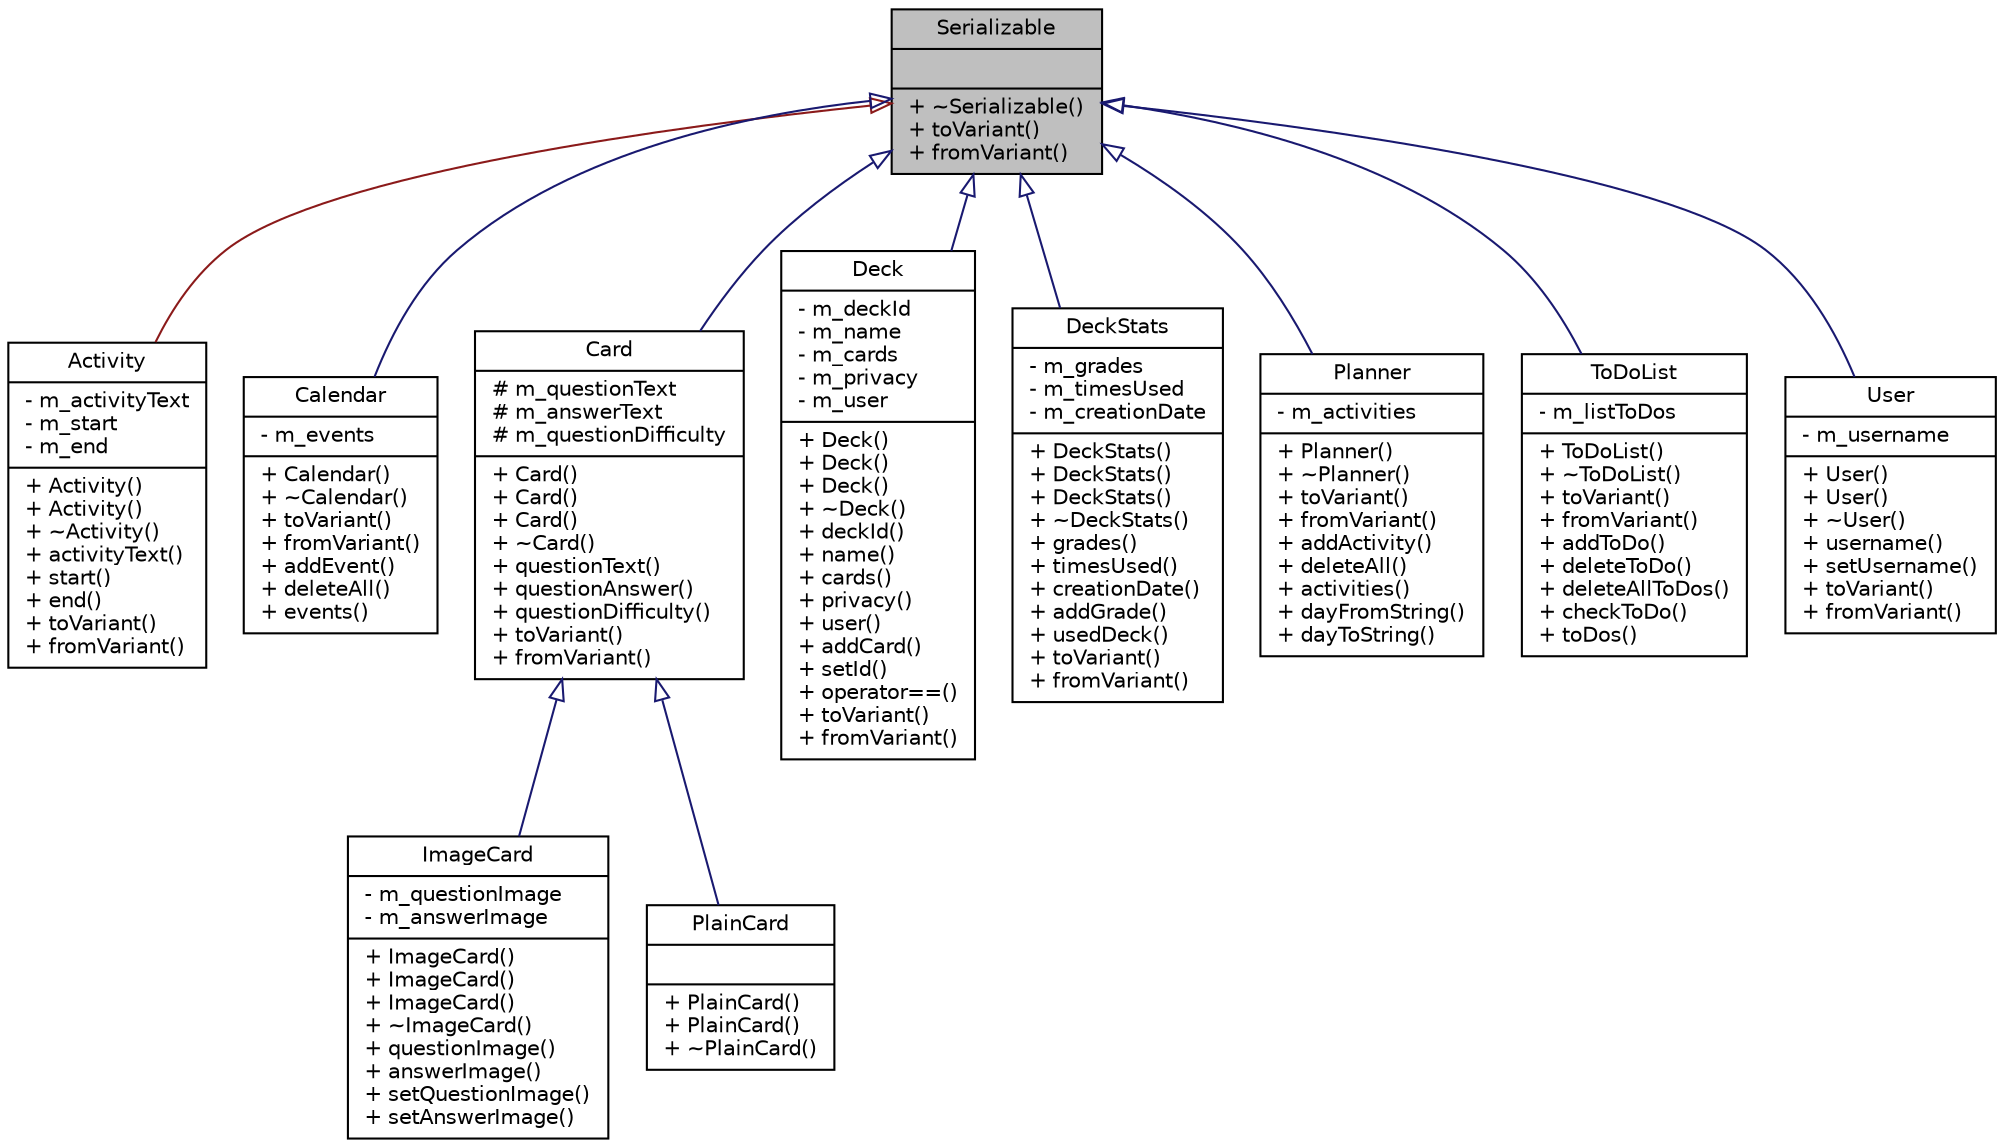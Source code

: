 digraph "Serializable"
{
 // LATEX_PDF_SIZE
  edge [fontname="Helvetica",fontsize="10",labelfontname="Helvetica",labelfontsize="10"];
  node [fontname="Helvetica",fontsize="10",shape=record];
  Node1 [label="{Serializable\n||+ ~Serializable()\l+ toVariant()\l+ fromVariant()\l}",height=0.2,width=0.4,color="black", fillcolor="grey75", style="filled", fontcolor="black",tooltip=" "];
  Node1 -> Node2 [dir="back",color="firebrick4",fontsize="10",style="solid",arrowtail="onormal",fontname="Helvetica"];
  Node2 [label="{Activity\n|- m_activityText\l- m_start\l- m_end\l|+ Activity()\l+ Activity()\l+ ~Activity()\l+ activityText()\l+ start()\l+ end()\l+ toVariant()\l+ fromVariant()\l}",height=0.2,width=0.4,color="black", fillcolor="white", style="filled",URL="$classActivity.html",tooltip=" "];
  Node1 -> Node3 [dir="back",color="midnightblue",fontsize="10",style="solid",arrowtail="onormal",fontname="Helvetica"];
  Node3 [label="{Calendar\n|- m_events\l|+ Calendar()\l+ ~Calendar()\l+ toVariant()\l+ fromVariant()\l+ addEvent()\l+ deleteAll()\l+ events()\l}",height=0.2,width=0.4,color="black", fillcolor="white", style="filled",URL="$classCalendar.html",tooltip=" "];
  Node1 -> Node4 [dir="back",color="midnightblue",fontsize="10",style="solid",arrowtail="onormal",fontname="Helvetica"];
  Node4 [label="{Card\n|# m_questionText\l# m_answerText\l# m_questionDifficulty\l|+ Card()\l+ Card()\l+ Card()\l+ ~Card()\l+ questionText()\l+ questionAnswer()\l+ questionDifficulty()\l+ toVariant()\l+ fromVariant()\l}",height=0.2,width=0.4,color="black", fillcolor="white", style="filled",URL="$classCard.html",tooltip=" "];
  Node4 -> Node5 [dir="back",color="midnightblue",fontsize="10",style="solid",arrowtail="onormal",fontname="Helvetica"];
  Node5 [label="{ImageCard\n|- m_questionImage\l- m_answerImage\l|+ ImageCard()\l+ ImageCard()\l+ ImageCard()\l+ ~ImageCard()\l+ questionImage()\l+ answerImage()\l+ setQuestionImage()\l+ setAnswerImage()\l}",height=0.2,width=0.4,color="black", fillcolor="white", style="filled",URL="$classImageCard.html",tooltip=" "];
  Node4 -> Node6 [dir="back",color="midnightblue",fontsize="10",style="solid",arrowtail="onormal",fontname="Helvetica"];
  Node6 [label="{PlainCard\n||+ PlainCard()\l+ PlainCard()\l+ ~PlainCard()\l}",height=0.2,width=0.4,color="black", fillcolor="white", style="filled",URL="$classPlainCard.html",tooltip=" "];
  Node1 -> Node7 [dir="back",color="midnightblue",fontsize="10",style="solid",arrowtail="onormal",fontname="Helvetica"];
  Node7 [label="{Deck\n|- m_deckId\l- m_name\l- m_cards\l- m_privacy\l- m_user\l|+ Deck()\l+ Deck()\l+ Deck()\l+ ~Deck()\l+ deckId()\l+ name()\l+ cards()\l+ privacy()\l+ user()\l+ addCard()\l+ setId()\l+ operator==()\l+ toVariant()\l+ fromVariant()\l}",height=0.2,width=0.4,color="black", fillcolor="white", style="filled",URL="$classDeck.html",tooltip=" "];
  Node1 -> Node8 [dir="back",color="midnightblue",fontsize="10",style="solid",arrowtail="onormal",fontname="Helvetica"];
  Node8 [label="{DeckStats\n|- m_grades\l- m_timesUsed\l- m_creationDate\l|+ DeckStats()\l+ DeckStats()\l+ DeckStats()\l+ ~DeckStats()\l+ grades()\l+ timesUsed()\l+ creationDate()\l+ addGrade()\l+ usedDeck()\l+ toVariant()\l+ fromVariant()\l}",height=0.2,width=0.4,color="black", fillcolor="white", style="filled",URL="$classDeckStats.html",tooltip=" "];
  Node1 -> Node9 [dir="back",color="midnightblue",fontsize="10",style="solid",arrowtail="onormal",fontname="Helvetica"];
  Node9 [label="{Planner\n|- m_activities\l|+ Planner()\l+ ~Planner()\l+ toVariant()\l+ fromVariant()\l+ addActivity()\l+ deleteAll()\l+ activities()\l+ dayFromString()\l+ dayToString()\l}",height=0.2,width=0.4,color="black", fillcolor="white", style="filled",URL="$classPlanner.html",tooltip=" "];
  Node1 -> Node10 [dir="back",color="midnightblue",fontsize="10",style="solid",arrowtail="onormal",fontname="Helvetica"];
  Node10 [label="{ToDoList\n|- m_listToDos\l|+ ToDoList()\l+ ~ToDoList()\l+ toVariant()\l+ fromVariant()\l+ addToDo()\l+ deleteToDo()\l+ deleteAllToDos()\l+ checkToDo()\l+ toDos()\l}",height=0.2,width=0.4,color="black", fillcolor="white", style="filled",URL="$classToDoList.html",tooltip=" "];
  Node1 -> Node11 [dir="back",color="midnightblue",fontsize="10",style="solid",arrowtail="onormal",fontname="Helvetica"];
  Node11 [label="{User\n|- m_username\l|+ User()\l+ User()\l+ ~User()\l+ username()\l+ setUsername()\l+ toVariant()\l+ fromVariant()\l}",height=0.2,width=0.4,color="black", fillcolor="white", style="filled",URL="$classUser.html",tooltip=" "];
}
